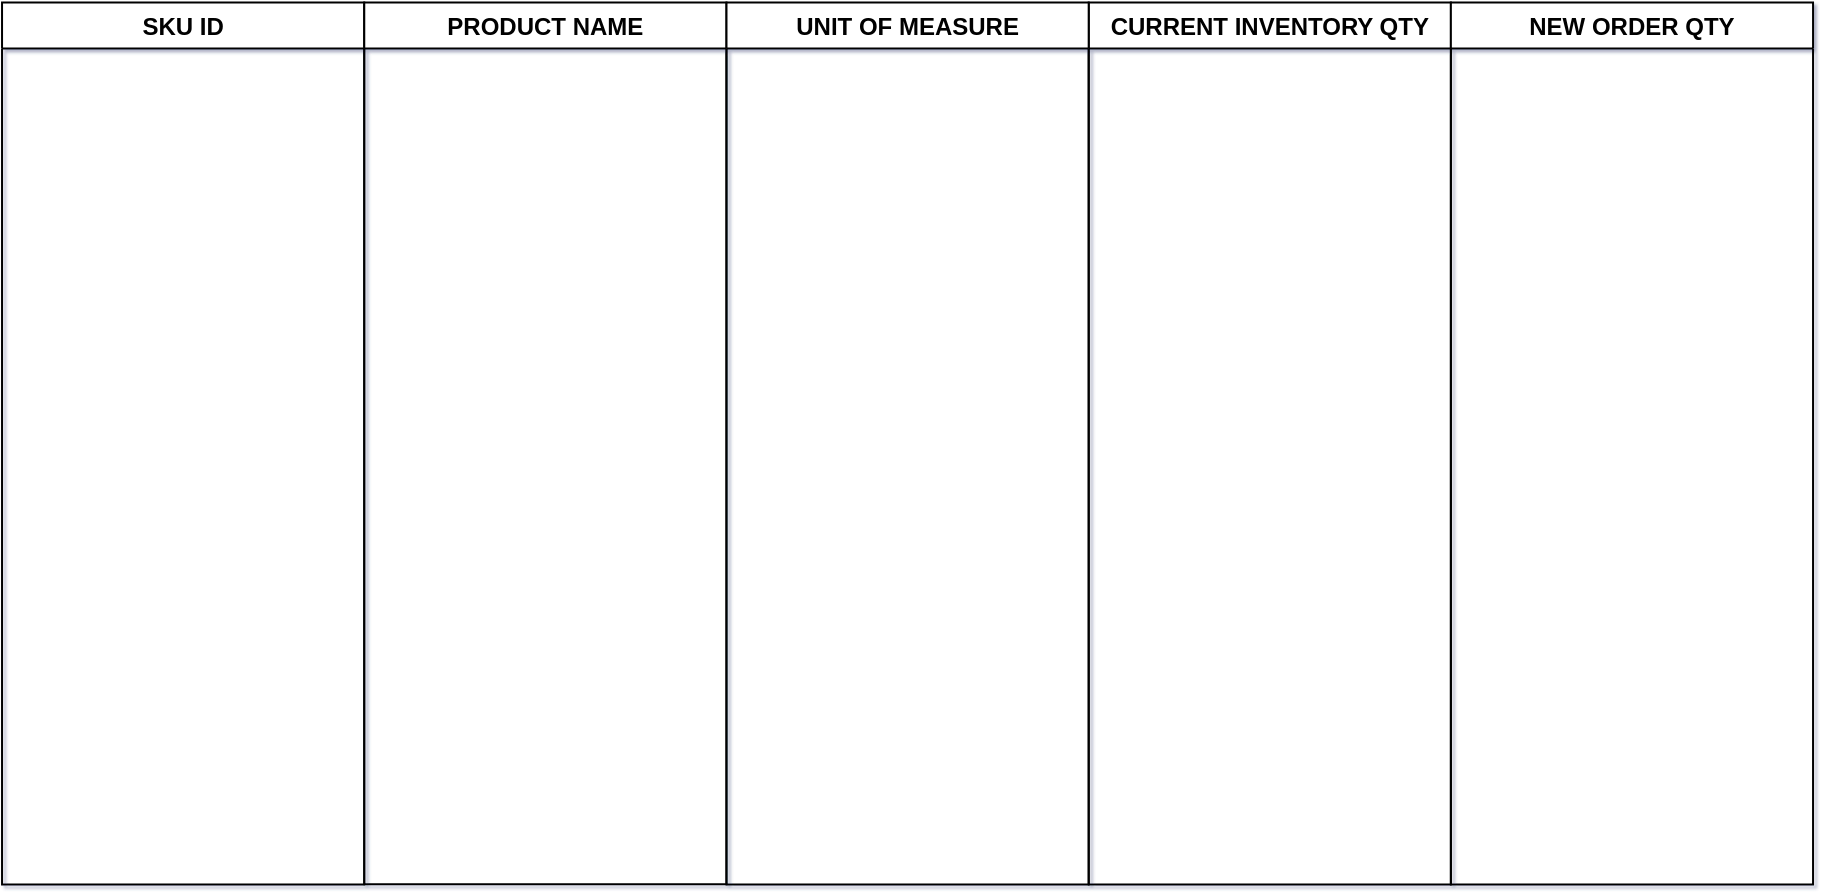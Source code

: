 <mxfile version="16.5.6" type="github">
  <diagram id="DkxhXxDabkg7D8pgcrME" name="Page-1">
    <mxGraphModel dx="1573" dy="1017" grid="1" gridSize="3.937" guides="1" tooltips="1" connect="1" arrows="1" fold="1" page="0" pageScale="1" pageWidth="827" pageHeight="1169" background="none" math="0" shadow="1">
      <root>
        <mxCell id="0" />
        <mxCell id="1" parent="0" />
        <mxCell id="hHE543pLZx1zD03s0N3J-1" value="SKU ID" style="swimlane;" vertex="1" parent="1">
          <mxGeometry x="-251.98" y="-200.79" width="181.102" height="441.07" as="geometry">
            <mxRectangle x="-98.43" y="-200.79" width="133.858" height="23" as="alternateBounds" />
          </mxGeometry>
        </mxCell>
        <mxCell id="hHE543pLZx1zD03s0N3J-2" value="PRODUCT NAME" style="swimlane;" vertex="1" parent="1">
          <mxGeometry x="-70.87" y="-200.79" width="181.1" height="440.95" as="geometry">
            <mxRectangle x="-98.43" y="-200.79" width="133.858" height="23" as="alternateBounds" />
          </mxGeometry>
        </mxCell>
        <mxCell id="hHE543pLZx1zD03s0N3J-4" value="CURRENT INVENTORY QTY" style="swimlane;" vertex="1" parent="1">
          <mxGeometry x="291.35" y="-200.79" width="181.09" height="441.07" as="geometry">
            <mxRectangle x="-98.43" y="-200.79" width="133.858" height="23" as="alternateBounds" />
          </mxGeometry>
        </mxCell>
        <mxCell id="hHE543pLZx1zD03s0N3J-3" value="UNIT OF MEASURE" style="swimlane;" vertex="1" parent="1">
          <mxGeometry x="110.244" y="-200.786" width="181.102" height="441.07" as="geometry">
            <mxRectangle x="-98.43" y="-200.79" width="133.858" height="23" as="alternateBounds" />
          </mxGeometry>
        </mxCell>
        <mxCell id="hHE543pLZx1zD03s0N3J-5" value="NEW ORDER QTY" style="swimlane;" vertex="1" parent="1">
          <mxGeometry x="472.437" y="-200.793" width="181.09" height="441.07" as="geometry">
            <mxRectangle x="-98.43" y="-200.79" width="133.858" height="23" as="alternateBounds" />
          </mxGeometry>
        </mxCell>
      </root>
    </mxGraphModel>
  </diagram>
</mxfile>
